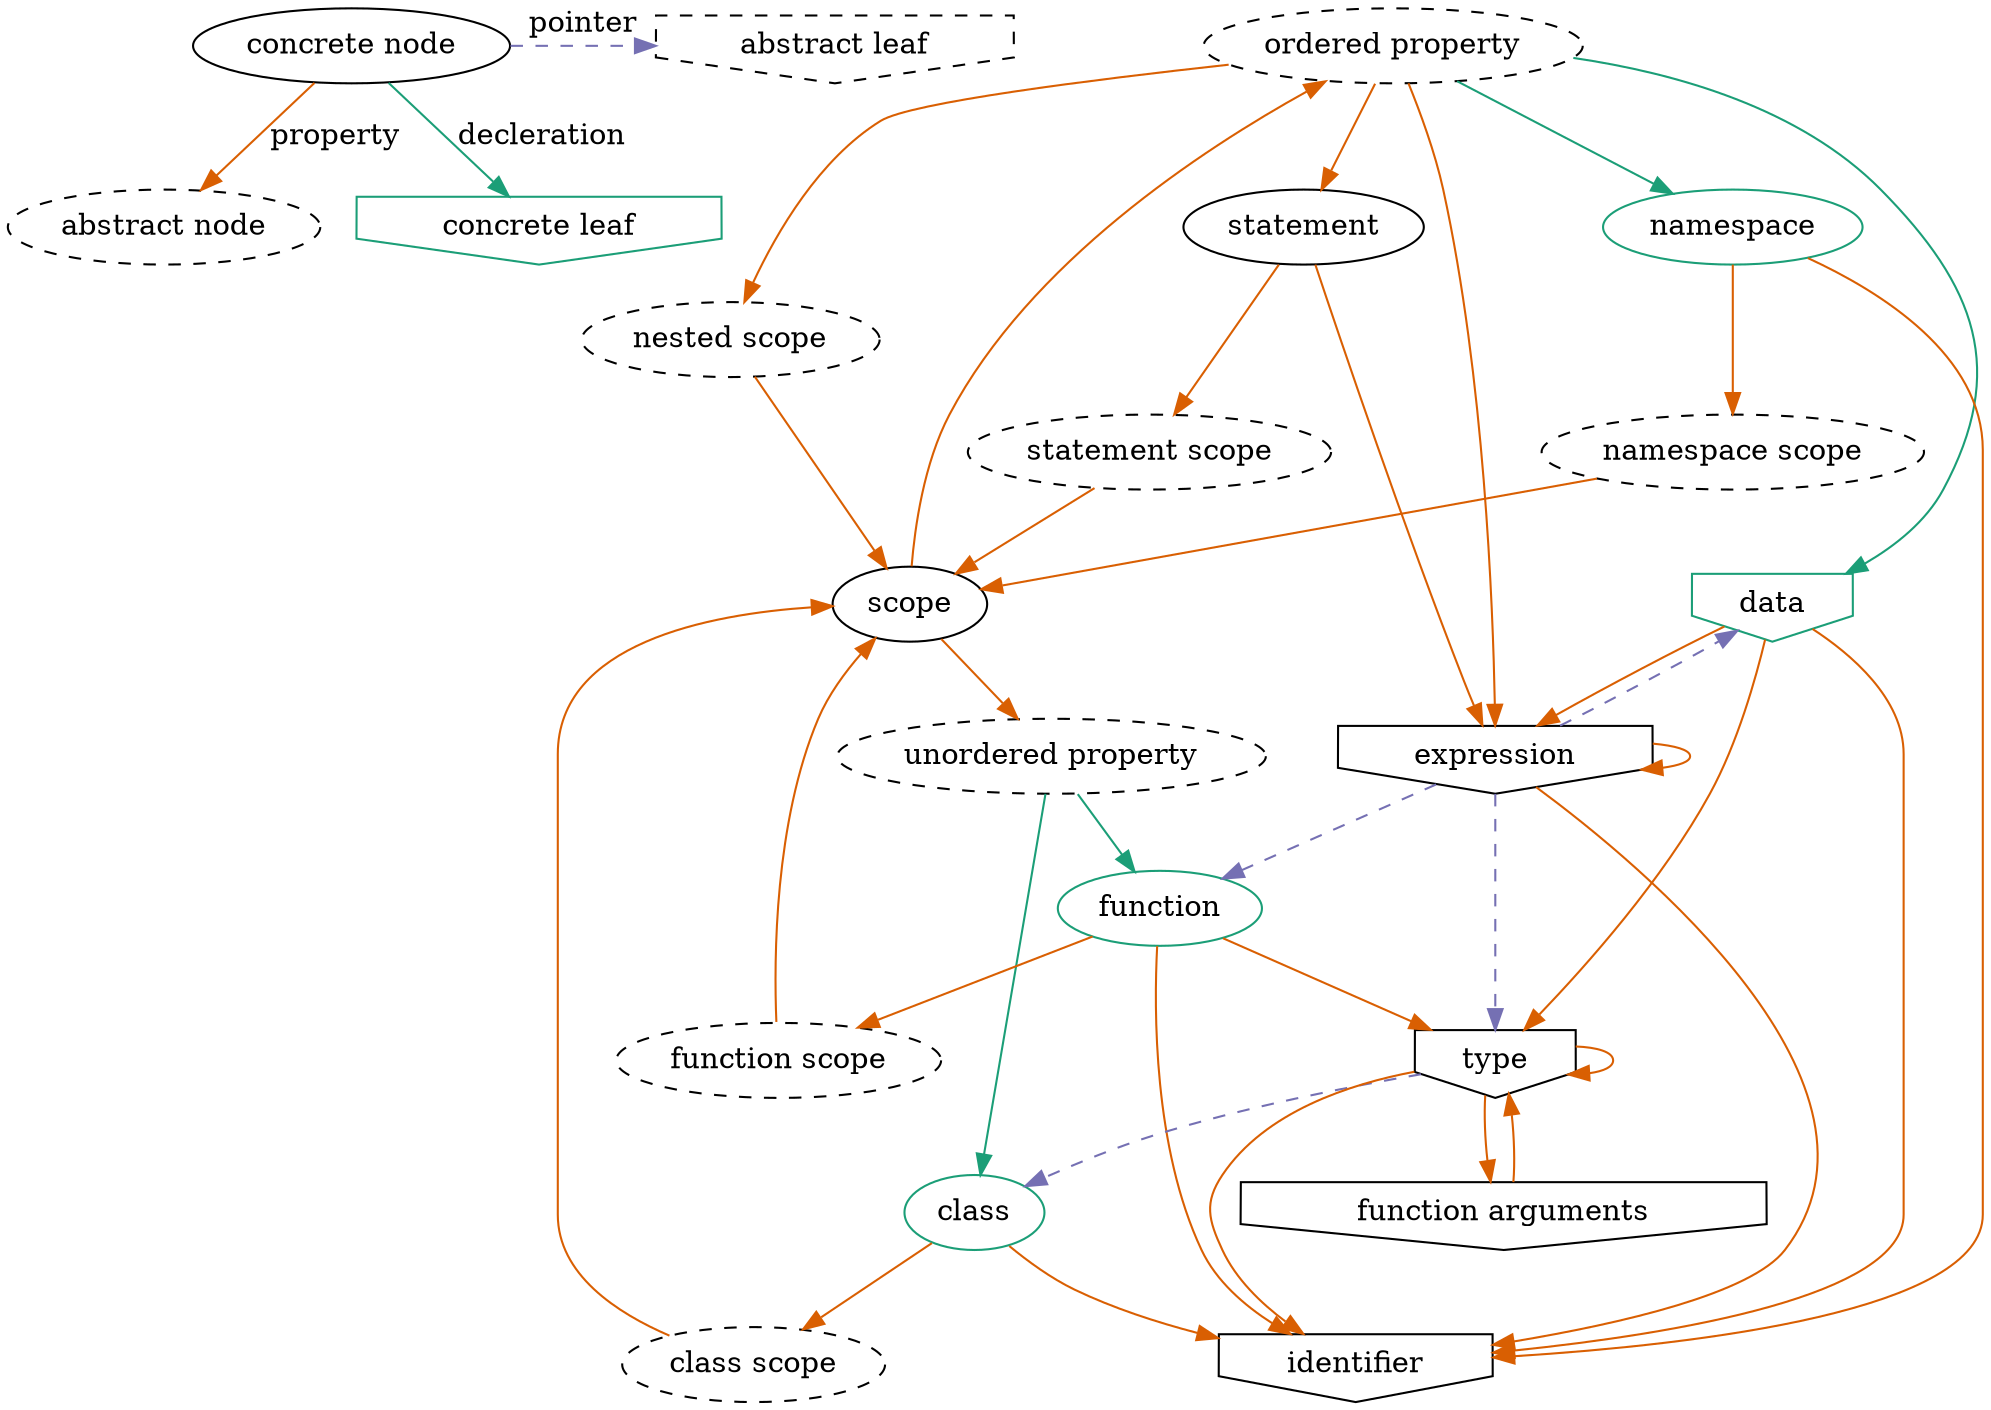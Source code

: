 digraph {
    node [colorscheme=dark28]
    edge [colorscheme=dark28]

    {
        // Definitions
        {
            rank=same
            A [label="concrete node"];
            B [label="abstract leaf", style=dashed, shape=invhouse];
        }
        {
            rank=same
            C [label="abstract node", style=dashed];
            D [label="concrete leaf", shape=invhouse, color=1];
        }
        A -> D [color=1, label="decleration"];
        A -> C [color=2, label="property"];
        A -> B [color=3, style=dashed, label="pointer"];
    }

    // Position arror definitions
    // "scope" -> A [style=invis];

    {
        // Abstract nodes
        node [style=dashed];
        "ordered property";
        "unordered property";
        "statement scope";
        "namespace scope";
        "class scope";
        "function scope";
        "nested scope";
        // Out of MVP
        // "class parents";
        // "for" [shape=invhouse]; // See leafs
    }

    {
        // Declerations
        node [color=1]; // decleration

        "namespace";
        "function";
        "class";
        "data" [shape=invhouse]; // See leafs
    }

    {
        // leafs
        node [shape=invhouse];
        "expression";
        // For some reason shape won't work here
        "data";
        "type";
        "identifier";
        "function arguments";
        // Out of mvp.
        // "alias";
        // For some reason shape won't work here
        // "for";

    }

    "scope" -> "ordered property" [color=2]; // property
    "scope" -> "unordered property" [color=2]; // property

    "class" -> "identifier" [color=2]; // property
    // Out of MVP.
     // "class" -> "class parents" [color=2]; // property
    "class" -> "class scope" [color=2]; // property
    "class scope" -> "scope" [color=2]; // property
    // Out of MVP.
    // "class parents" -> "class" [color=3, style=dashed]; // pointer

    "function" -> "identifier" [color=2]; // property
    "function" -> "type" [color=2]; // property
    "function" -> "function scope" [color=2]; // property
    "function scope" -> "scope" [color=2]; // property


    "ordered property" -> "nested scope" [color=2]; // property
    "ordered property" -> "data" [color=1]; // decleration
    "ordered property" -> "namespace" [color=1]; // declaration
    // Out of MVP
    // "ordered property" -> "alias" [color=2]; // property
    "ordered property" -> "statement" [color=2]; // property
    "ordered property" -> "expression" [color=2]; // property

    "unordered property" -> "function" [color=1]; // decleration
    "unordered property" -> "class" [color=1]; // decleration

    "nested scope" -> "scope" [color=2]; // property

    "namespace" -> "identifier" [color=2] // property
    "namespace" -> "namespace scope" [color=2]; // property
    "namespace scope" -> "scope" [color=2]; // property

    "statement" -> "expression" [color=2]; // property
    "statement" -> "statement scope" [color=2]; // property
    "statement scope" -> "scope" [color=2]; // property

    // Out of MVP
    // "alias" -> "identifier" [color=2]; // property
    // "alias" -> "for" [color=2]; // property

    // "for" -> "type" [color=2]; // property
    // "for" -> "namespace" [color=3, style=dashed]; // pointer
    // "for" -> "identifier" [color=3, style=dashed]; // pointer

    "expression" -> "function" [color=3, style=dashed]; // pointer
    "expression" -> "data" [color=3, style=dashed]; // pointer
    "expression" -> "expression" [color=2]; // property
    "expression" -> "type" [color=3, style=dashed] // pointer
    "expression" -> "identifier" [color=2]; // property

    "type" -> "type" [color=2]; // property
    "type" -> "identifier" [color=2]; // property
    "type" -> "class" [color=3, style=dashed]; // pointer
    "type" -> "function arguments" [color=2]; // property

    "function arguments" -> "type" [color=2]; // property

    "data" -> "identifier" [color=2]; // property
    "data" -> "type" [color=2]; // property
    "data" -> "expression" [color=2]; // property
}

